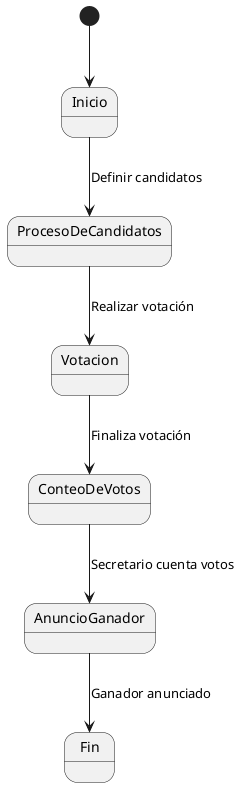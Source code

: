 @startuml
[*] --> Inicio
Inicio --> ProcesoDeCandidatos : Definir candidatos
ProcesoDeCandidatos --> Votacion : Realizar votación
Votacion --> ConteoDeVotos : Finaliza votación
ConteoDeVotos --> AnuncioGanador : Secretario cuenta votos
AnuncioGanador --> Fin : Ganador anunciado
@enduml
